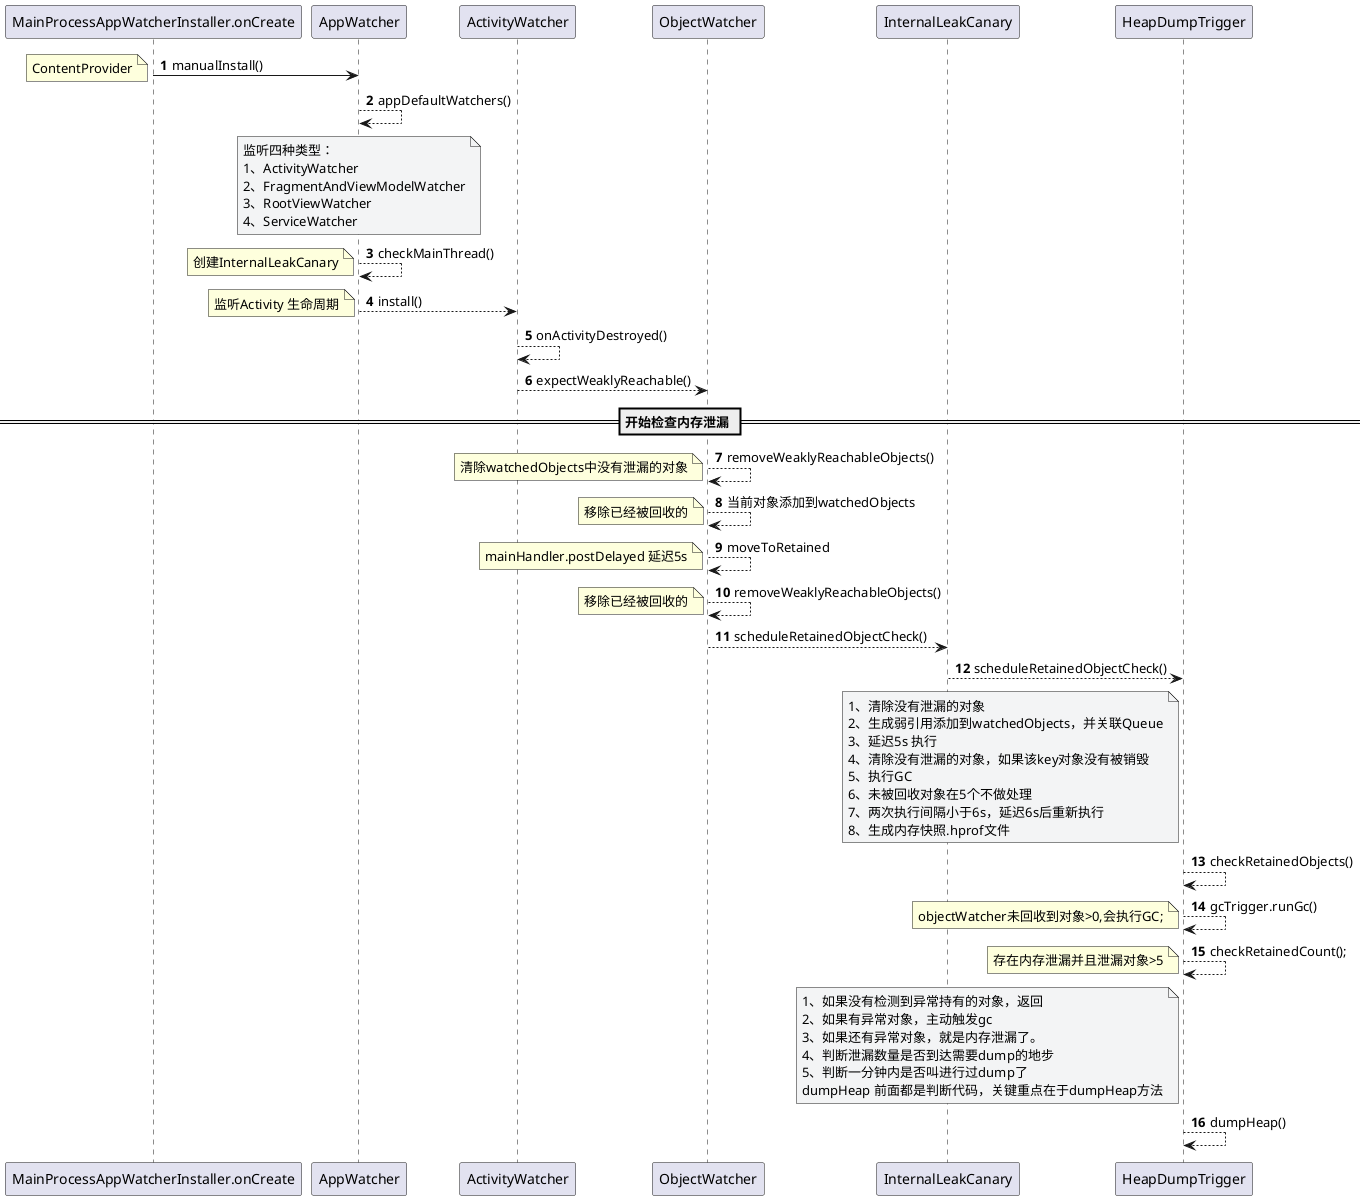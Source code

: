 @startuml
'https://plantuml.com/sequence-diagram

autonumber
MainProcessAppWatcherInstaller.onCreate -> AppWatcher: manualInstall()
note left:ContentProvider

AppWatcher --> AppWatcher: appDefaultWatchers()
note over AppWatcher #F3F4F5
监听四种类型：
1、ActivityWatcher
2、FragmentAndViewModelWatcher
3、RootViewWatcher
4、ServiceWatcher
end note

AppWatcher --> AppWatcher: checkMainThread()
note left: 创建InternalLeakCanary

AppWatcher --> ActivityWatcher: install()
note left: 监听Activity 生命周期

'AppWatcher --> FragmentAndViewModelWatcher: install()
'note left: 创建监听Fragment 生命周期

ActivityWatcher --> ActivityWatcher: onActivityDestroyed()
ActivityWatcher --> ObjectWatcher: expectWeaklyReachable()

== 开始检查内存泄漏 ==

ObjectWatcher --> ObjectWatcher: removeWeaklyReachableObjects()
note left: 清除watchedObjects中没有泄漏的对象
ObjectWatcher --> ObjectWatcher: 当前对象添加到watchedObjects
note left: 移除已经被回收的
ObjectWatcher --> ObjectWatcher: moveToRetained
note left:mainHandler.postDelayed 延迟5s

ObjectWatcher --> ObjectWatcher: removeWeaklyReachableObjects()
note left: 移除已经被回收的

ObjectWatcher --> InternalLeakCanary: scheduleRetainedObjectCheck()
InternalLeakCanary --> HeapDumpTrigger: scheduleRetainedObjectCheck()

note left of HeapDumpTrigger  #F3F4F5
1、清除没有泄漏的对象
2、生成弱引用添加到watchedObjects，并关联Queue
3、延迟5s 执行
4、清除没有泄漏的对象，如果该key对象没有被销毁
5、执行GC
6、未被回收对象在5个不做处理
7、两次执行间隔小于6s，延迟6s后重新执行
8、生成内存快照.hprof文件
end note
HeapDumpTrigger --> HeapDumpTrigger: checkRetainedObjects()

HeapDumpTrigger --> HeapDumpTrigger: gcTrigger.runGc()
note left: objectWatcher未回收到对象>0,会执行GC;

HeapDumpTrigger --> HeapDumpTrigger: checkRetainedCount();
note left: 存在内存泄漏并且泄漏对象>5

note left of HeapDumpTrigger  #F3F4F5
1、如果没有检测到异常持有的对象，返回
2、如果有异常对象，主动触发gc
3、如果还有异常对象，就是内存泄漏了。
4、判断泄漏数量是否到达需要dump的地步
5、判断一分钟内是否叫进行过dump了
dumpHeap 前面都是判断代码，关键重点在于dumpHeap方法
end note
HeapDumpTrigger --> HeapDumpTrigger: dumpHeap()
@enduml
